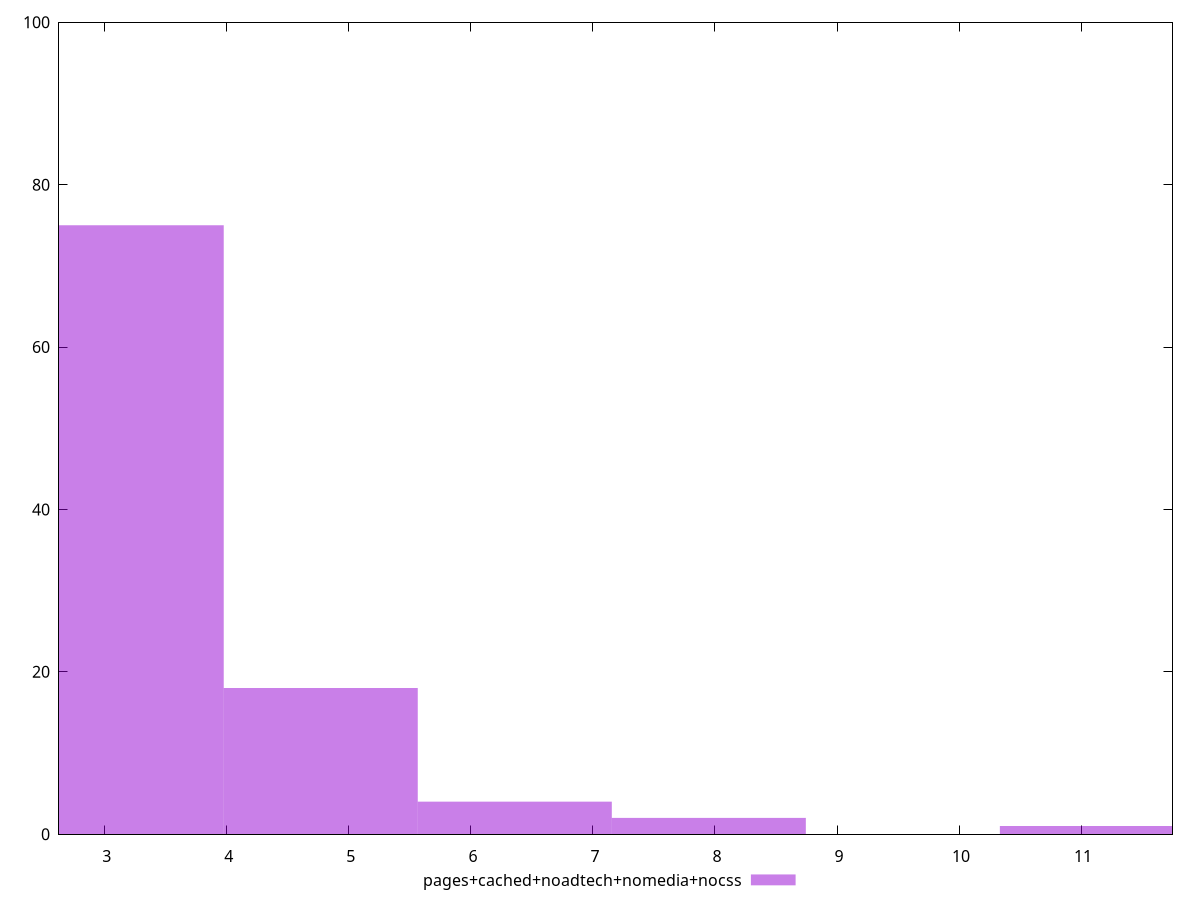 reset

$pagesCachedNoadtechNomediaNocss <<EOF
3.1798279380567 75
7.94956984514175 2
4.7697419070850495 18
11.12939778319845 1
6.3596558761134 4
EOF

set key outside below
set boxwidth 1.58991396902835
set xrange [2.625:11.748999999999999]
set yrange [0:100]
set trange [0:100]
set style fill transparent solid 0.5 noborder
set terminal svg size 640, 490 enhanced background rgb 'white'
set output "report_00009_2021-02-08T22-37-41.559Z/server-response-time/comparison/histogram/4_vs_5.svg"

plot $pagesCachedNoadtechNomediaNocss title "pages+cached+noadtech+nomedia+nocss" with boxes

reset
